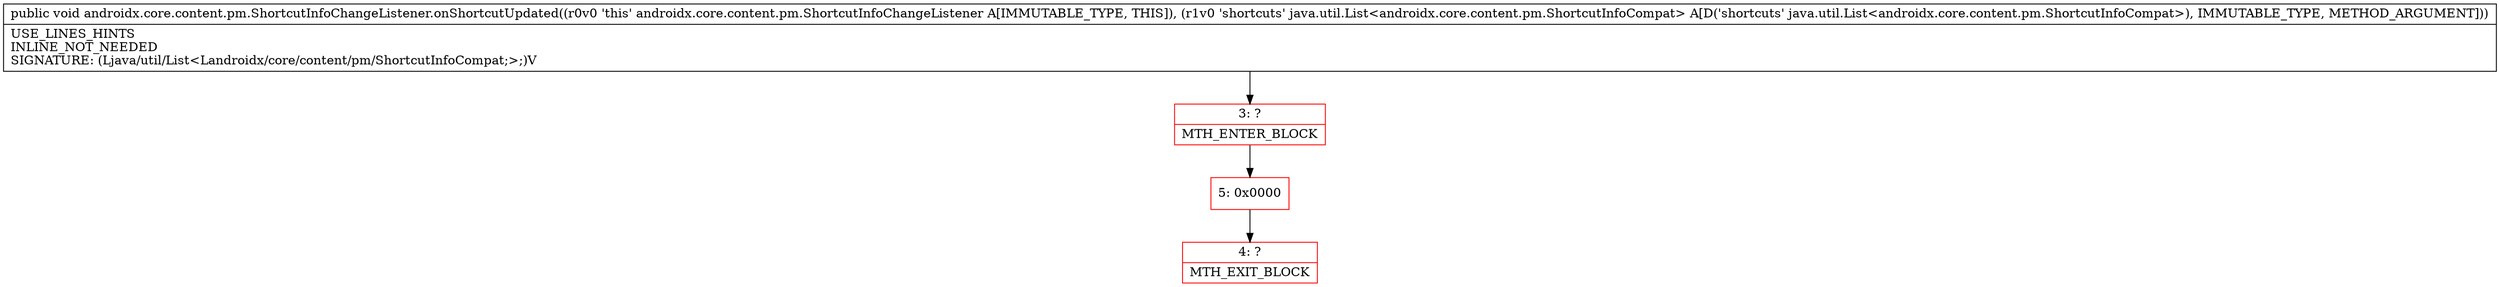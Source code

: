 digraph "CFG forandroidx.core.content.pm.ShortcutInfoChangeListener.onShortcutUpdated(Ljava\/util\/List;)V" {
subgraph cluster_Region_1153126596 {
label = "R(0)";
node [shape=record,color=blue];
}
Node_3 [shape=record,color=red,label="{3\:\ ?|MTH_ENTER_BLOCK\l}"];
Node_5 [shape=record,color=red,label="{5\:\ 0x0000}"];
Node_4 [shape=record,color=red,label="{4\:\ ?|MTH_EXIT_BLOCK\l}"];
MethodNode[shape=record,label="{public void androidx.core.content.pm.ShortcutInfoChangeListener.onShortcutUpdated((r0v0 'this' androidx.core.content.pm.ShortcutInfoChangeListener A[IMMUTABLE_TYPE, THIS]), (r1v0 'shortcuts' java.util.List\<androidx.core.content.pm.ShortcutInfoCompat\> A[D('shortcuts' java.util.List\<androidx.core.content.pm.ShortcutInfoCompat\>), IMMUTABLE_TYPE, METHOD_ARGUMENT]))  | USE_LINES_HINTS\lINLINE_NOT_NEEDED\lSIGNATURE: (Ljava\/util\/List\<Landroidx\/core\/content\/pm\/ShortcutInfoCompat;\>;)V\l}"];
MethodNode -> Node_3;Node_3 -> Node_5;
Node_5 -> Node_4;
}

